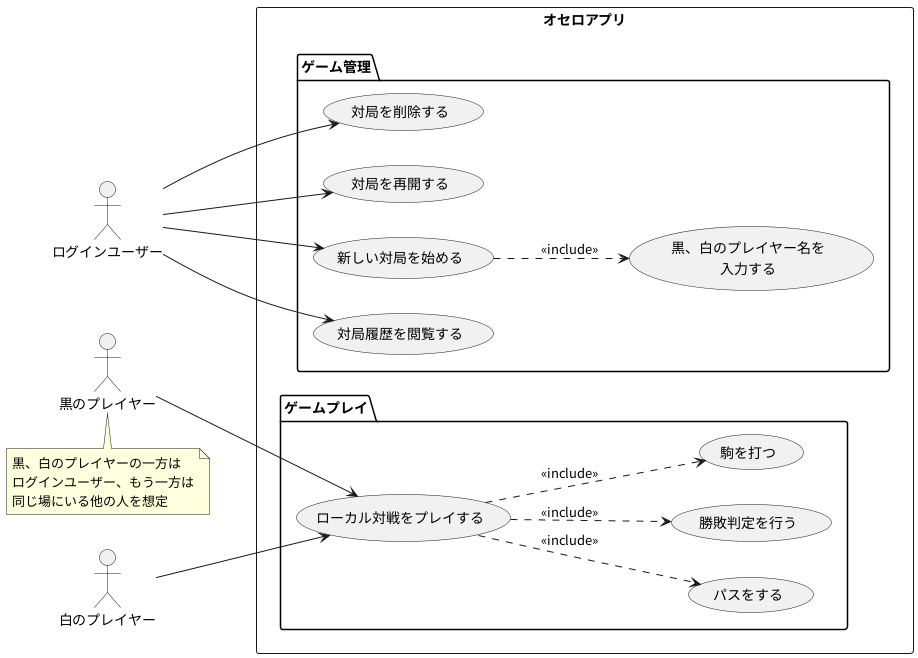 @startuml game_management_usecase
skinparam defaultFontName "Noto Sans CJK JP"
left to right direction

actor ログインユーザー as loggedInUser

actor 黒のプレイヤー as blackPlayer
actor 白のプレイヤー as whitePlayer

rectangle "オセロアプリ" {
  package "ゲーム管理" {
    (新しい対局を始める) as createNewGame
    (対局履歴を閲覧する) as GameHistory
    (対局を削除する) as deleteGame
    (対局を再開する) as restartGame

    (黒、白のプレイヤー名を\n入力する) as PlayerName
    createNewGame ..> PlayerName : <<include>>
}
  package "ゲームプレイ" {
    (ローカル対戦をプレイする) as playLocalGame
    (駒を打つ) as placePiece
    (パスをする) as passTurn
    (勝敗判定を行う) as endGame
    playLocalGame ..> placePiece : <<include>>
    playLocalGame ..> passTurn : <<include>>
    playLocalGame ..> endGame : <<include>>
  }
}

loggedInUser --> createNewGame
loggedInUser --> GameHistory
loggedInUser --> deleteGame
loggedInUser --> restartGame

blackPlayer --> playLocalGame
whitePlayer --> playLocalGame

note bottom of blackPlayer
黒、白のプレイヤーの一方は
ログインユーザー、もう一方は
同じ場にいる他の人を想定
end note

@enduml